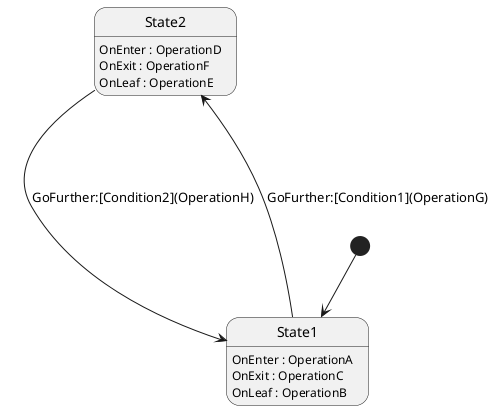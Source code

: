 @startuml
[*] --> State1
State1 ----> State2 : GoFurther:[Condition1](OperationG)
State2 -> State1 : GoFurther:[Condition2](OperationH)

State1 : OnEnter : OperationA
State1 : OnExit : OperationC
State1 : OnLeaf : OperationB
State2 : OnEnter : OperationD
State2 : OnExit : OperationF
State2 : OnLeaf : OperationE
@enduml